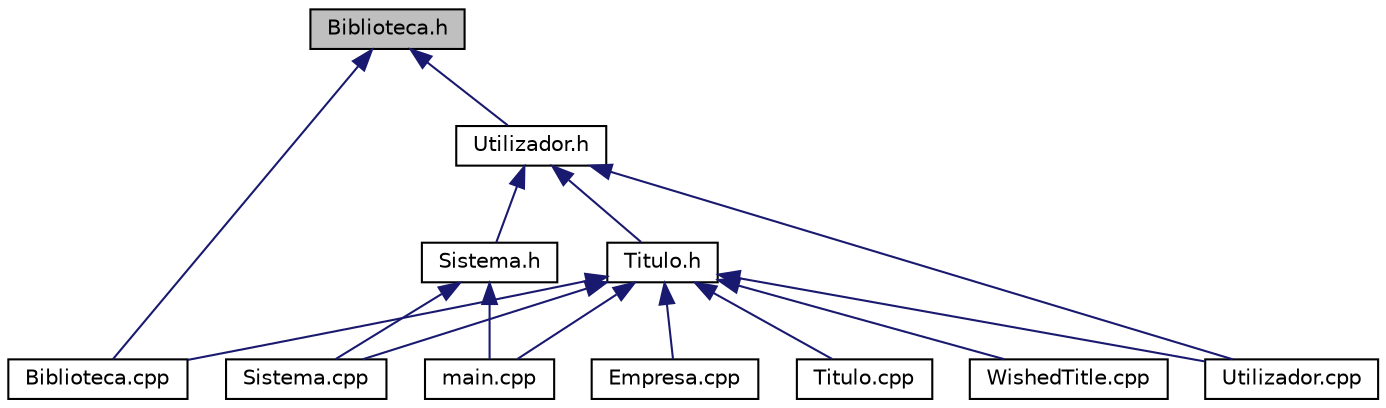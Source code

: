 digraph "Biblioteca.h"
{
  edge [fontname="Helvetica",fontsize="10",labelfontname="Helvetica",labelfontsize="10"];
  node [fontname="Helvetica",fontsize="10",shape=record];
  Node5 [label="Biblioteca.h",height=0.2,width=0.4,color="black", fillcolor="grey75", style="filled", fontcolor="black"];
  Node5 -> Node6 [dir="back",color="midnightblue",fontsize="10",style="solid"];
  Node6 [label="Biblioteca.cpp",height=0.2,width=0.4,color="black", fillcolor="white", style="filled",URL="$_biblioteca_8cpp.html"];
  Node5 -> Node7 [dir="back",color="midnightblue",fontsize="10",style="solid"];
  Node7 [label="Utilizador.h",height=0.2,width=0.4,color="black", fillcolor="white", style="filled",URL="$_utilizador_8h.html"];
  Node7 -> Node8 [dir="back",color="midnightblue",fontsize="10",style="solid"];
  Node8 [label="Titulo.h",height=0.2,width=0.4,color="black", fillcolor="white", style="filled",URL="$_titulo_8h.html"];
  Node8 -> Node6 [dir="back",color="midnightblue",fontsize="10",style="solid"];
  Node8 -> Node9 [dir="back",color="midnightblue",fontsize="10",style="solid"];
  Node9 [label="Empresa.cpp",height=0.2,width=0.4,color="black", fillcolor="white", style="filled",URL="$_empresa_8cpp.html"];
  Node8 -> Node10 [dir="back",color="midnightblue",fontsize="10",style="solid"];
  Node10 [label="main.cpp",height=0.2,width=0.4,color="black", fillcolor="white", style="filled",URL="$main_8cpp.html"];
  Node8 -> Node11 [dir="back",color="midnightblue",fontsize="10",style="solid"];
  Node11 [label="Sistema.cpp",height=0.2,width=0.4,color="black", fillcolor="white", style="filled",URL="$_sistema_8cpp.html"];
  Node8 -> Node12 [dir="back",color="midnightblue",fontsize="10",style="solid"];
  Node12 [label="Titulo.cpp",height=0.2,width=0.4,color="black", fillcolor="white", style="filled",URL="$_titulo_8cpp.html"];
  Node8 -> Node13 [dir="back",color="midnightblue",fontsize="10",style="solid"];
  Node13 [label="Utilizador.cpp",height=0.2,width=0.4,color="black", fillcolor="white", style="filled",URL="$_utilizador_8cpp.html"];
  Node8 -> Node14 [dir="back",color="midnightblue",fontsize="10",style="solid"];
  Node14 [label="WishedTitle.cpp",height=0.2,width=0.4,color="black", fillcolor="white", style="filled",URL="$_wished_title_8cpp.html"];
  Node7 -> Node15 [dir="back",color="midnightblue",fontsize="10",style="solid"];
  Node15 [label="Sistema.h",height=0.2,width=0.4,color="black", fillcolor="white", style="filled",URL="$_sistema_8h.html"];
  Node15 -> Node10 [dir="back",color="midnightblue",fontsize="10",style="solid"];
  Node15 -> Node11 [dir="back",color="midnightblue",fontsize="10",style="solid"];
  Node7 -> Node13 [dir="back",color="midnightblue",fontsize="10",style="solid"];
}
